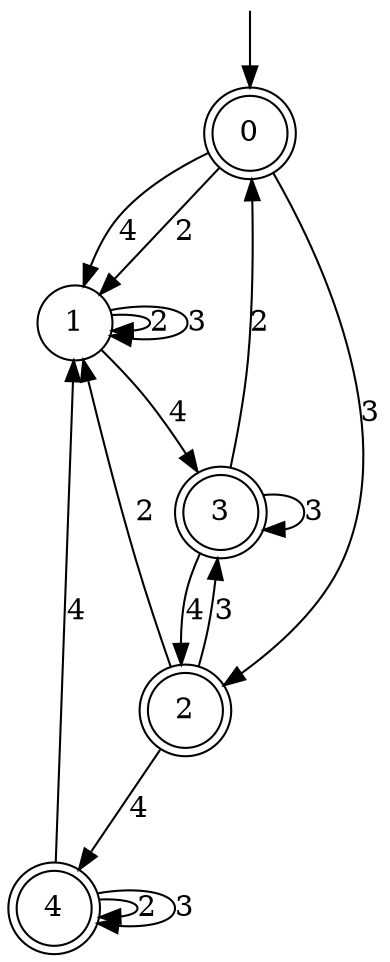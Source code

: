 digraph g {

	s0 [shape="doublecircle" label="0"];
	s1 [shape="circle" label="1"];
	s2 [shape="doublecircle" label="2"];
	s3 [shape="doublecircle" label="3"];
	s4 [shape="doublecircle" label="4"];
	s0 -> s1 [label="2"];
	s0 -> s2 [label="3"];
	s0 -> s1 [label="4"];
	s1 -> s1 [label="2"];
	s1 -> s1 [label="3"];
	s1 -> s3 [label="4"];
	s2 -> s1 [label="2"];
	s2 -> s3 [label="3"];
	s2 -> s4 [label="4"];
	s3 -> s0 [label="2"];
	s3 -> s3 [label="3"];
	s3 -> s2 [label="4"];
	s4 -> s4 [label="2"];
	s4 -> s4 [label="3"];
	s4 -> s1 [label="4"];

__start0 [label="" shape="none" width="0" height="0"];
__start0 -> s0;

}
